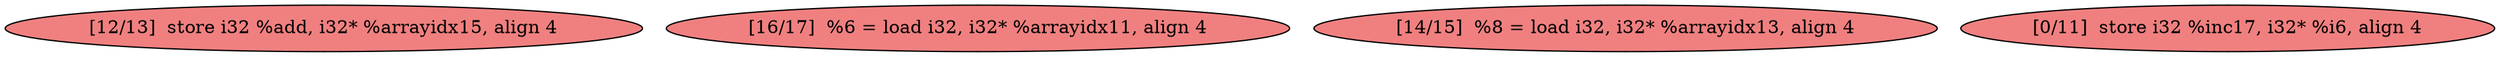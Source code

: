 
digraph G {


node134 [fillcolor=lightcoral,label="[12/13]  store i32 %add, i32* %arrayidx15, align 4",shape=ellipse,style=filled ]
node133 [fillcolor=lightcoral,label="[16/17]  %6 = load i32, i32* %arrayidx11, align 4",shape=ellipse,style=filled ]
node131 [fillcolor=lightcoral,label="[14/15]  %8 = load i32, i32* %arrayidx13, align 4",shape=ellipse,style=filled ]
node132 [fillcolor=lightcoral,label="[0/11]  store i32 %inc17, i32* %i6, align 4",shape=ellipse,style=filled ]



}
